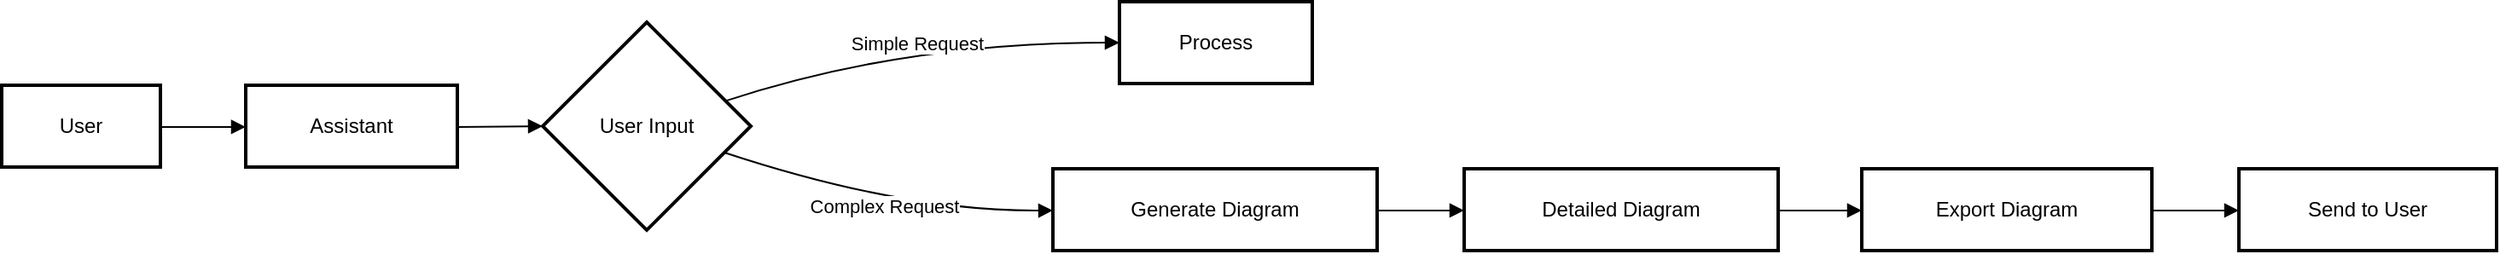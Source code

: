 <mxfile version="25.0.1">
  <diagram name="Página-1" id="TbhGr7BgZ8t2dkn-XT3B">
    <mxGraphModel>
      <root>
        <mxCell id="0" />
        <mxCell id="1" parent="0" />
        <mxCell id="2" value="User" style="whiteSpace=wrap;strokeWidth=2;" vertex="1" parent="1">
          <mxGeometry x="8" y="57" width="93" height="48" as="geometry" />
        </mxCell>
        <mxCell id="3" value="Assistant" style="whiteSpace=wrap;strokeWidth=2;" vertex="1" parent="1">
          <mxGeometry x="151" y="57" width="124" height="48" as="geometry" />
        </mxCell>
        <mxCell id="4" value="User Input" style="rhombus;strokeWidth=2;whiteSpace=wrap;" vertex="1" parent="1">
          <mxGeometry x="325" y="20" width="122" height="122" as="geometry" />
        </mxCell>
        <mxCell id="5" value="Process" style="whiteSpace=wrap;strokeWidth=2;" vertex="1" parent="1">
          <mxGeometry x="663" y="8" width="113" height="48" as="geometry" />
        </mxCell>
        <mxCell id="6" value="Generate Diagram" style="whiteSpace=wrap;strokeWidth=2;" vertex="1" parent="1">
          <mxGeometry x="624" y="106" width="190" height="48" as="geometry" />
        </mxCell>
        <mxCell id="7" value="Detailed Diagram" style="whiteSpace=wrap;strokeWidth=2;" vertex="1" parent="1">
          <mxGeometry x="865" y="106" width="184" height="48" as="geometry" />
        </mxCell>
        <mxCell id="8" value="Export Diagram" style="whiteSpace=wrap;strokeWidth=2;" vertex="1" parent="1">
          <mxGeometry x="1098" y="106" width="170" height="48" as="geometry" />
        </mxCell>
        <mxCell id="9" value="Send to User" style="whiteSpace=wrap;strokeWidth=2;" vertex="1" parent="1">
          <mxGeometry x="1319" y="106" width="151" height="48" as="geometry" />
        </mxCell>
        <mxCell id="10" value="" style="curved=1;startArrow=none;endArrow=block;exitX=1;exitY=0.51;entryX=0;entryY=0.51;" edge="1" parent="1" source="2" target="3">
          <mxGeometry relative="1" as="geometry">
            <Array as="points" />
          </mxGeometry>
        </mxCell>
        <mxCell id="11" value="" style="curved=1;startArrow=none;endArrow=block;exitX=1;exitY=0.51;entryX=0;entryY=0.5;" edge="1" parent="1" source="3" target="4">
          <mxGeometry relative="1" as="geometry">
            <Array as="points" />
          </mxGeometry>
        </mxCell>
        <mxCell id="12" value="Simple Request" style="curved=1;startArrow=none;endArrow=block;exitX=1;exitY=0.34;entryX=0;entryY=0.5;" edge="1" parent="1" source="4" target="5">
          <mxGeometry relative="1" as="geometry">
            <Array as="points">
              <mxPoint x="536" y="32" />
            </Array>
          </mxGeometry>
        </mxCell>
        <mxCell id="13" value="Complex Request" style="curved=1;startArrow=none;endArrow=block;exitX=1;exitY=0.67;entryX=0;entryY=0.51;" edge="1" parent="1" source="4" target="6">
          <mxGeometry relative="1" as="geometry">
            <Array as="points">
              <mxPoint x="536" y="131" />
            </Array>
          </mxGeometry>
        </mxCell>
        <mxCell id="14" value="" style="curved=1;startArrow=none;endArrow=block;exitX=1;exitY=0.51;entryX=0;entryY=0.51;" edge="1" parent="1" source="6" target="7">
          <mxGeometry relative="1" as="geometry">
            <Array as="points" />
          </mxGeometry>
        </mxCell>
        <mxCell id="15" value="" style="curved=1;startArrow=none;endArrow=block;exitX=1;exitY=0.51;entryX=0;entryY=0.51;" edge="1" parent="1" source="7" target="8">
          <mxGeometry relative="1" as="geometry">
            <Array as="points" />
          </mxGeometry>
        </mxCell>
        <mxCell id="16" value="" style="curved=1;startArrow=none;endArrow=block;exitX=1;exitY=0.51;entryX=0;entryY=0.51;" edge="1" parent="1" source="8" target="9">
          <mxGeometry relative="1" as="geometry">
            <Array as="points" />
          </mxGeometry>
        </mxCell>
      </root>
    </mxGraphModel>
  </diagram>
</mxfile>
